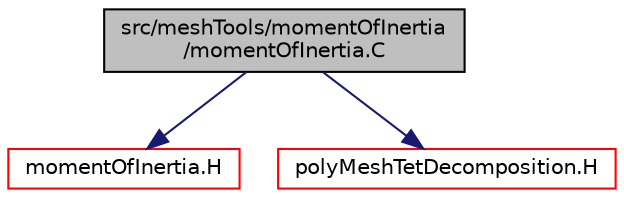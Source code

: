 digraph "src/meshTools/momentOfInertia/momentOfInertia.C"
{
  bgcolor="transparent";
  edge [fontname="Helvetica",fontsize="10",labelfontname="Helvetica",labelfontsize="10"];
  node [fontname="Helvetica",fontsize="10",shape=record];
  Node0 [label="src/meshTools/momentOfInertia\l/momentOfInertia.C",height=0.2,width=0.4,color="black", fillcolor="grey75", style="filled", fontcolor="black"];
  Node0 -> Node1 [color="midnightblue",fontsize="10",style="solid",fontname="Helvetica"];
  Node1 [label="momentOfInertia.H",height=0.2,width=0.4,color="red",URL="$a08366.html"];
  Node0 -> Node253 [color="midnightblue",fontsize="10",style="solid",fontname="Helvetica"];
  Node253 [label="polyMeshTetDecomposition.H",height=0.2,width=0.4,color="red",URL="$a12425.html"];
}
